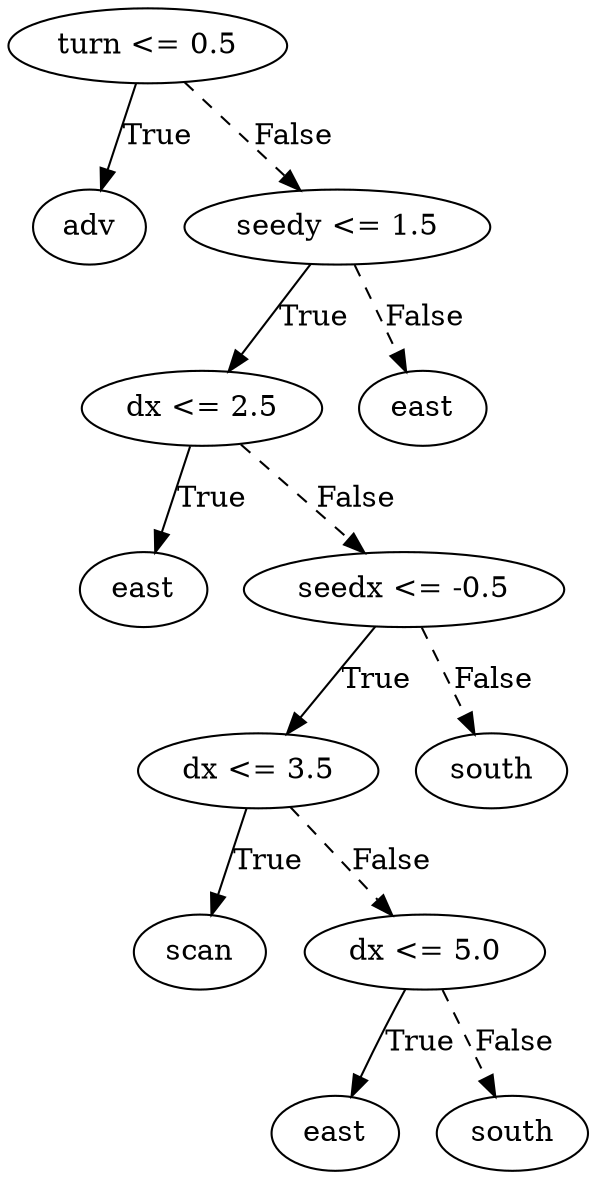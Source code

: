 digraph {
0 [label="turn <= 0.5"];
1 [label="adv"];
0 -> 1 [label="True"];
2 [label="seedy <= 1.5"];
3 [label="dx <= 2.5"];
4 [label="east"];
3 -> 4 [label="True"];
5 [label="seedx <= -0.5"];
6 [label="dx <= 3.5"];
7 [label="scan"];
6 -> 7 [label="True"];
8 [label="dx <= 5.0"];
9 [label="east"];
8 -> 9 [label="True"];
10 [label="south"];
8 -> 10 [style="dashed", label="False"];
6 -> 8 [style="dashed", label="False"];
5 -> 6 [label="True"];
11 [label="south"];
5 -> 11 [style="dashed", label="False"];
3 -> 5 [style="dashed", label="False"];
2 -> 3 [label="True"];
12 [label="east"];
2 -> 12 [style="dashed", label="False"];
0 -> 2 [style="dashed", label="False"];

}